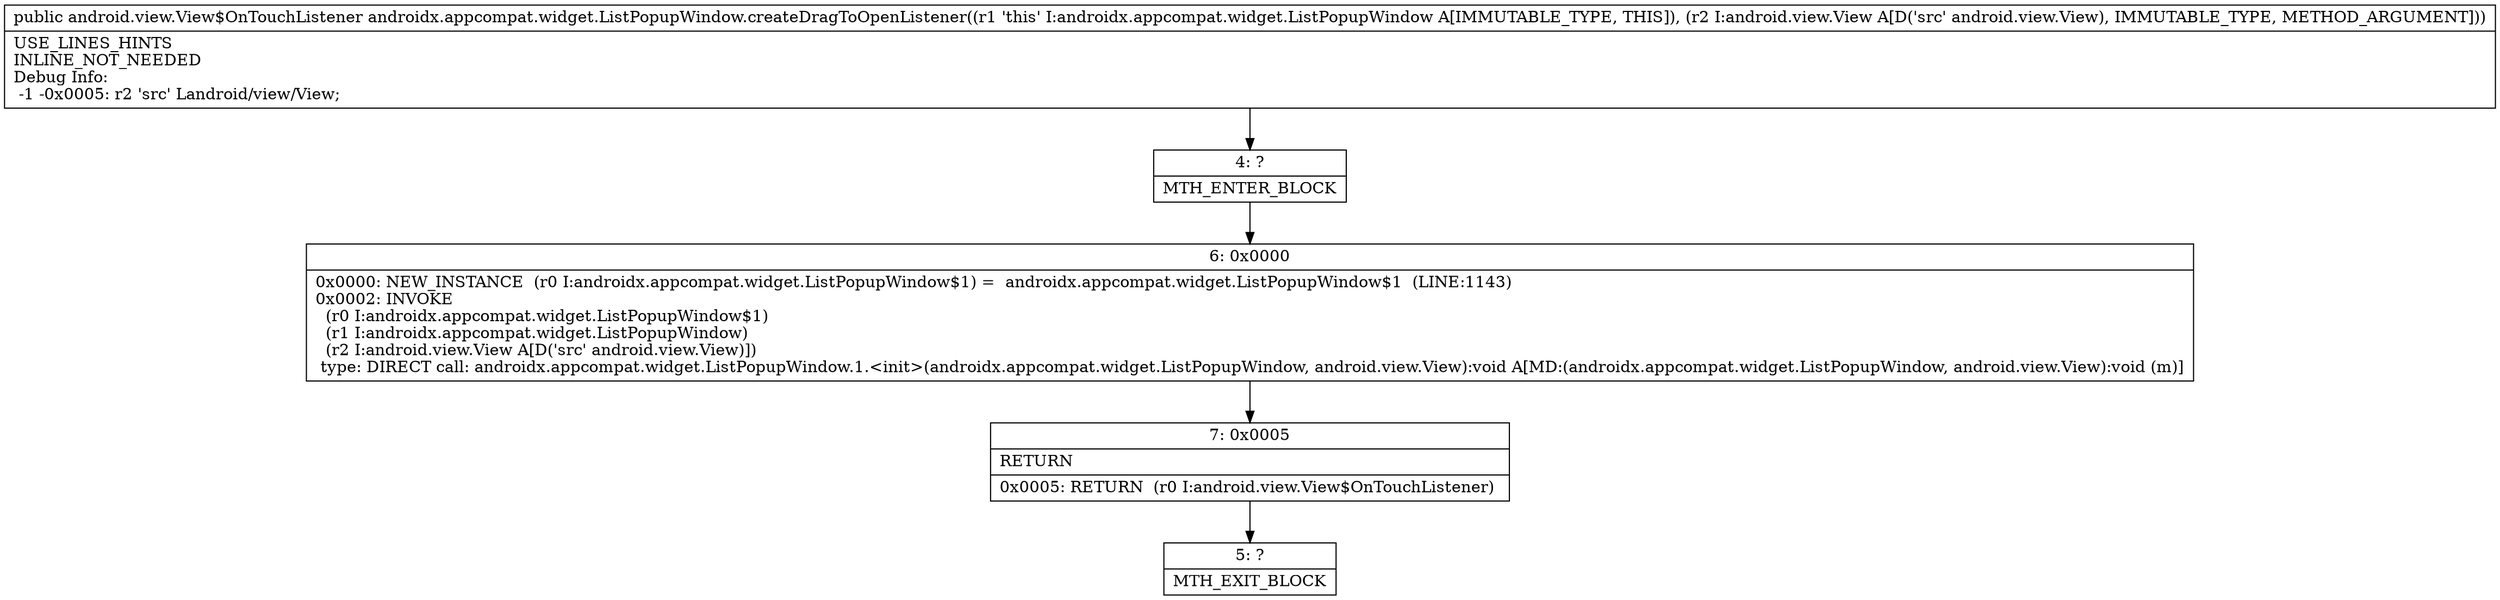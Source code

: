 digraph "CFG forandroidx.appcompat.widget.ListPopupWindow.createDragToOpenListener(Landroid\/view\/View;)Landroid\/view\/View$OnTouchListener;" {
Node_4 [shape=record,label="{4\:\ ?|MTH_ENTER_BLOCK\l}"];
Node_6 [shape=record,label="{6\:\ 0x0000|0x0000: NEW_INSTANCE  (r0 I:androidx.appcompat.widget.ListPopupWindow$1) =  androidx.appcompat.widget.ListPopupWindow$1  (LINE:1143)\l0x0002: INVOKE  \l  (r0 I:androidx.appcompat.widget.ListPopupWindow$1)\l  (r1 I:androidx.appcompat.widget.ListPopupWindow)\l  (r2 I:android.view.View A[D('src' android.view.View)])\l type: DIRECT call: androidx.appcompat.widget.ListPopupWindow.1.\<init\>(androidx.appcompat.widget.ListPopupWindow, android.view.View):void A[MD:(androidx.appcompat.widget.ListPopupWindow, android.view.View):void (m)]\l}"];
Node_7 [shape=record,label="{7\:\ 0x0005|RETURN\l|0x0005: RETURN  (r0 I:android.view.View$OnTouchListener) \l}"];
Node_5 [shape=record,label="{5\:\ ?|MTH_EXIT_BLOCK\l}"];
MethodNode[shape=record,label="{public android.view.View$OnTouchListener androidx.appcompat.widget.ListPopupWindow.createDragToOpenListener((r1 'this' I:androidx.appcompat.widget.ListPopupWindow A[IMMUTABLE_TYPE, THIS]), (r2 I:android.view.View A[D('src' android.view.View), IMMUTABLE_TYPE, METHOD_ARGUMENT]))  | USE_LINES_HINTS\lINLINE_NOT_NEEDED\lDebug Info:\l  \-1 \-0x0005: r2 'src' Landroid\/view\/View;\l}"];
MethodNode -> Node_4;Node_4 -> Node_6;
Node_6 -> Node_7;
Node_7 -> Node_5;
}


